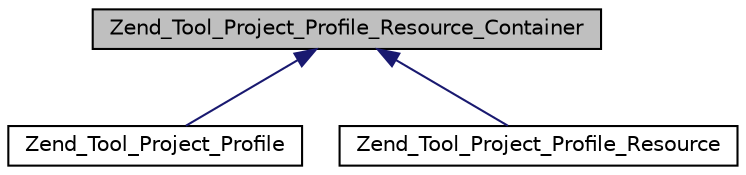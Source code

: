 digraph G
{
  edge [fontname="Helvetica",fontsize="10",labelfontname="Helvetica",labelfontsize="10"];
  node [fontname="Helvetica",fontsize="10",shape=record];
  Node1 [label="Zend_Tool_Project_Profile_Resource_Container",height=0.2,width=0.4,color="black", fillcolor="grey75", style="filled" fontcolor="black"];
  Node1 -> Node2 [dir="back",color="midnightblue",fontsize="10",style="solid",fontname="Helvetica"];
  Node2 [label="Zend_Tool_Project_Profile",height=0.2,width=0.4,color="black", fillcolor="white", style="filled",URL="$class_zend___tool___project___profile.html"];
  Node1 -> Node3 [dir="back",color="midnightblue",fontsize="10",style="solid",fontname="Helvetica"];
  Node3 [label="Zend_Tool_Project_Profile_Resource",height=0.2,width=0.4,color="black", fillcolor="white", style="filled",URL="$class_zend___tool___project___profile___resource.html"];
}
